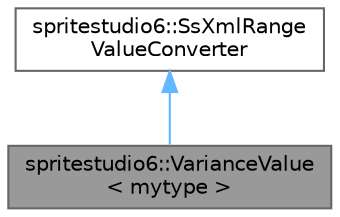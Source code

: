 digraph "spritestudio6::VarianceValue&lt; mytype &gt;"
{
 // LATEX_PDF_SIZE
  bgcolor="transparent";
  edge [fontname=Helvetica,fontsize=10,labelfontname=Helvetica,labelfontsize=10];
  node [fontname=Helvetica,fontsize=10,shape=box,height=0.2,width=0.4];
  Node1 [id="Node000001",label="spritestudio6::VarianceValue\l\< mytype \>",height=0.2,width=0.4,color="gray40", fillcolor="grey60", style="filled", fontcolor="black",tooltip=" "];
  Node2 -> Node1 [id="edge1_Node000001_Node000002",dir="back",color="steelblue1",style="solid",tooltip=" "];
  Node2 [id="Node000002",label="spritestudio6::SsXmlRange\lValueConverter",height=0.2,width=0.4,color="gray40", fillcolor="white", style="filled",URL="$classspritestudio6_1_1_ss_xml_range_value_converter.html",tooltip=" "];
}
